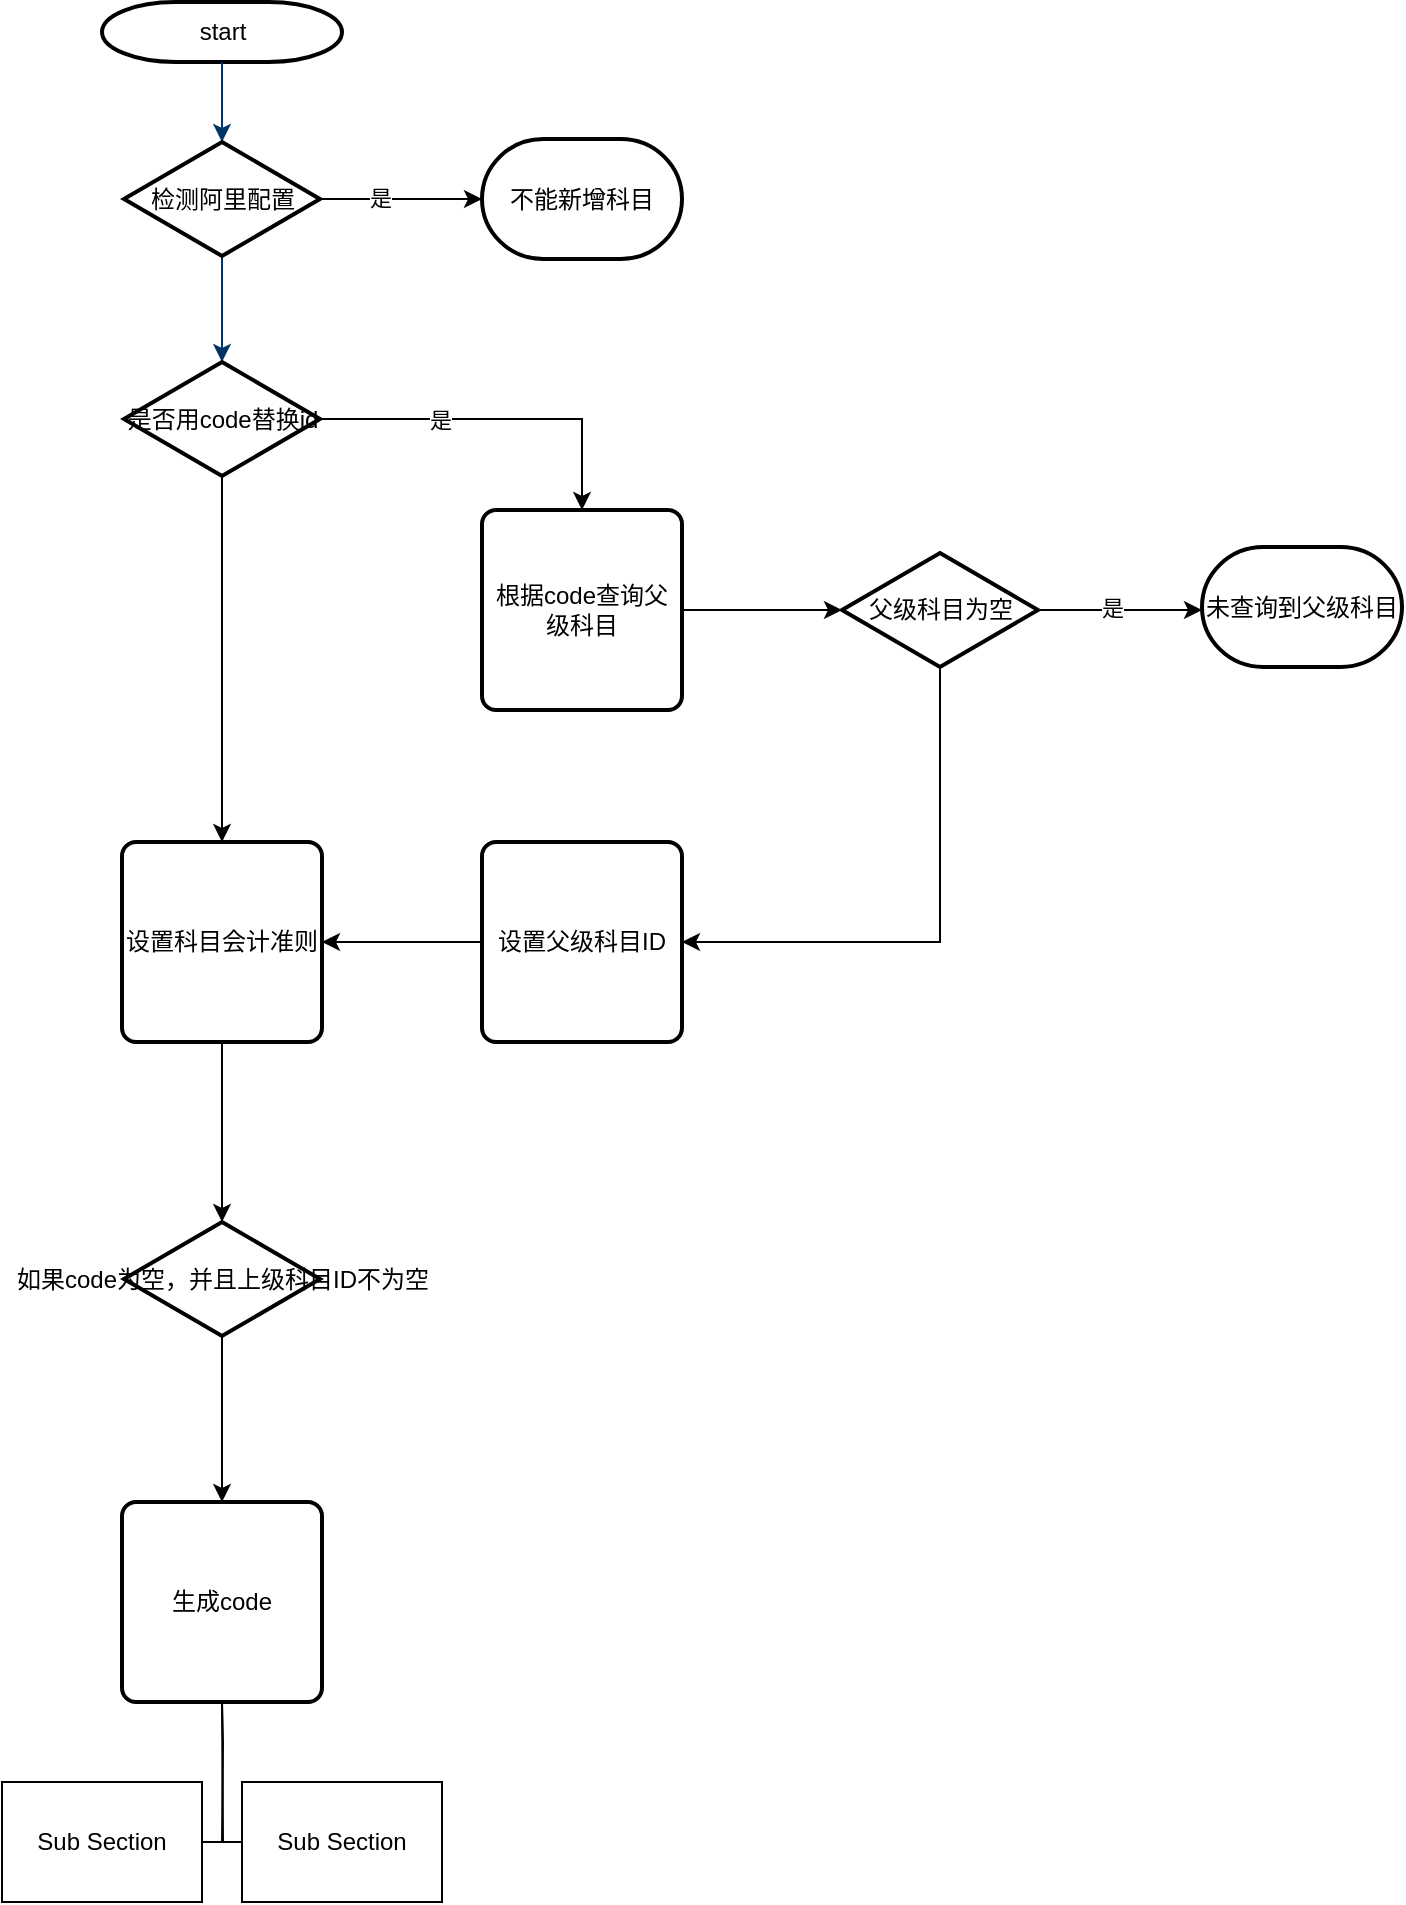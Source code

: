 <mxfile version="24.4.4" type="github">
  <diagram id="6a731a19-8d31-9384-78a2-239565b7b9f0" name="Page-1">
    <mxGraphModel dx="1026" dy="566" grid="1" gridSize="10" guides="1" tooltips="1" connect="1" arrows="1" fold="1" page="1" pageScale="1" pageWidth="4681" pageHeight="3300" background="none" math="0" shadow="0">
      <root>
        <mxCell id="0" />
        <mxCell id="1" parent="0" />
        <mxCell id="2" value="start" style="shape=mxgraph.flowchart.terminator;strokeWidth=2;gradientColor=none;gradientDirection=north;fontStyle=0;html=1;" parent="1" vertex="1">
          <mxGeometry x="260" y="60" width="120" height="30" as="geometry" />
        </mxCell>
        <mxCell id="7" style="fontStyle=1;strokeColor=#003366;strokeWidth=1;html=1;entryX=0.5;entryY=0;entryDx=0;entryDy=0;entryPerimeter=0;" parent="1" source="2" target="C7ivXrBSGmsxVoR6yv0a-55" edge="1">
          <mxGeometry relative="1" as="geometry">
            <mxPoint x="515.5" y="134.361" as="targetPoint" />
          </mxGeometry>
        </mxCell>
        <mxCell id="8" style="fontStyle=1;strokeColor=#003366;strokeWidth=1;html=1;" parent="1" edge="1">
          <mxGeometry relative="1" as="geometry">
            <mxPoint x="320" y="186.995" as="sourcePoint" />
            <mxPoint x="320" y="240" as="targetPoint" />
          </mxGeometry>
        </mxCell>
        <mxCell id="C7ivXrBSGmsxVoR6yv0a-55" value="&lt;div&gt;检测阿里配置&lt;/div&gt;" style="shape=mxgraph.flowchart.decision;strokeWidth=2;gradientColor=none;gradientDirection=north;fontStyle=0;html=1;" vertex="1" parent="1">
          <mxGeometry x="271" y="130" width="98" height="57" as="geometry" />
        </mxCell>
        <mxCell id="C7ivXrBSGmsxVoR6yv0a-57" value="不能新增科目" style="strokeWidth=2;html=1;shape=mxgraph.flowchart.terminator;whiteSpace=wrap;" vertex="1" parent="1">
          <mxGeometry x="450" y="128.5" width="100" height="60" as="geometry" />
        </mxCell>
        <mxCell id="C7ivXrBSGmsxVoR6yv0a-58" style="edgeStyle=orthogonalEdgeStyle;rounded=0;orthogonalLoop=1;jettySize=auto;html=1;exitX=1;exitY=0.5;exitDx=0;exitDy=0;exitPerimeter=0;entryX=0;entryY=0.5;entryDx=0;entryDy=0;entryPerimeter=0;" edge="1" parent="1" source="C7ivXrBSGmsxVoR6yv0a-55" target="C7ivXrBSGmsxVoR6yv0a-57">
          <mxGeometry relative="1" as="geometry" />
        </mxCell>
        <mxCell id="C7ivXrBSGmsxVoR6yv0a-59" value="是" style="edgeLabel;html=1;align=center;verticalAlign=middle;resizable=0;points=[];" vertex="1" connectable="0" parent="C7ivXrBSGmsxVoR6yv0a-58">
          <mxGeometry x="-0.259" y="2" relative="1" as="geometry">
            <mxPoint y="1" as="offset" />
          </mxGeometry>
        </mxCell>
        <mxCell id="C7ivXrBSGmsxVoR6yv0a-63" style="edgeStyle=orthogonalEdgeStyle;rounded=0;orthogonalLoop=1;jettySize=auto;html=1;exitX=1;exitY=0.5;exitDx=0;exitDy=0;exitPerimeter=0;entryX=0.5;entryY=0;entryDx=0;entryDy=0;" edge="1" parent="1" source="C7ivXrBSGmsxVoR6yv0a-61" target="C7ivXrBSGmsxVoR6yv0a-62">
          <mxGeometry relative="1" as="geometry" />
        </mxCell>
        <mxCell id="C7ivXrBSGmsxVoR6yv0a-74" value="是" style="edgeLabel;html=1;align=center;verticalAlign=middle;resizable=0;points=[];" vertex="1" connectable="0" parent="C7ivXrBSGmsxVoR6yv0a-63">
          <mxGeometry x="-0.32" y="1" relative="1" as="geometry">
            <mxPoint y="1" as="offset" />
          </mxGeometry>
        </mxCell>
        <mxCell id="C7ivXrBSGmsxVoR6yv0a-79" style="edgeStyle=orthogonalEdgeStyle;rounded=0;orthogonalLoop=1;jettySize=auto;html=1;exitX=0.5;exitY=1;exitDx=0;exitDy=0;exitPerimeter=0;entryX=0.5;entryY=0;entryDx=0;entryDy=0;" edge="1" parent="1" source="C7ivXrBSGmsxVoR6yv0a-61" target="C7ivXrBSGmsxVoR6yv0a-78">
          <mxGeometry relative="1" as="geometry" />
        </mxCell>
        <mxCell id="C7ivXrBSGmsxVoR6yv0a-61" value="&lt;div&gt;是否用code替换id&lt;/div&gt;" style="shape=mxgraph.flowchart.decision;strokeWidth=2;gradientColor=none;gradientDirection=north;fontStyle=0;html=1;" vertex="1" parent="1">
          <mxGeometry x="271" y="240" width="98" height="57" as="geometry" />
        </mxCell>
        <mxCell id="C7ivXrBSGmsxVoR6yv0a-62" value="根据code查询父级科目" style="rounded=1;whiteSpace=wrap;html=1;absoluteArcSize=1;arcSize=14;strokeWidth=2;" vertex="1" parent="1">
          <mxGeometry x="450" y="314" width="100" height="100" as="geometry" />
        </mxCell>
        <mxCell id="C7ivXrBSGmsxVoR6yv0a-68" style="edgeStyle=orthogonalEdgeStyle;rounded=0;orthogonalLoop=1;jettySize=auto;html=1;exitX=1;exitY=0.5;exitDx=0;exitDy=0;exitPerimeter=0;" edge="1" parent="1" source="C7ivXrBSGmsxVoR6yv0a-66">
          <mxGeometry relative="1" as="geometry">
            <mxPoint x="810" y="364" as="targetPoint" />
          </mxGeometry>
        </mxCell>
        <mxCell id="C7ivXrBSGmsxVoR6yv0a-69" value="是" style="edgeLabel;html=1;align=center;verticalAlign=middle;resizable=0;points=[];" vertex="1" connectable="0" parent="C7ivXrBSGmsxVoR6yv0a-68">
          <mxGeometry x="-0.103" y="1" relative="1" as="geometry">
            <mxPoint as="offset" />
          </mxGeometry>
        </mxCell>
        <mxCell id="C7ivXrBSGmsxVoR6yv0a-72" style="edgeStyle=orthogonalEdgeStyle;rounded=0;orthogonalLoop=1;jettySize=auto;html=1;exitX=0.5;exitY=1;exitDx=0;exitDy=0;exitPerimeter=0;entryX=1;entryY=0.5;entryDx=0;entryDy=0;" edge="1" parent="1" source="C7ivXrBSGmsxVoR6yv0a-66" target="C7ivXrBSGmsxVoR6yv0a-71">
          <mxGeometry relative="1" as="geometry" />
        </mxCell>
        <mxCell id="C7ivXrBSGmsxVoR6yv0a-66" value="父级科目为空" style="shape=mxgraph.flowchart.decision;strokeWidth=2;gradientColor=none;gradientDirection=north;fontStyle=0;html=1;" vertex="1" parent="1">
          <mxGeometry x="630" y="335.5" width="98" height="57" as="geometry" />
        </mxCell>
        <mxCell id="C7ivXrBSGmsxVoR6yv0a-67" style="edgeStyle=orthogonalEdgeStyle;rounded=0;orthogonalLoop=1;jettySize=auto;html=1;exitX=1;exitY=0.5;exitDx=0;exitDy=0;entryX=0;entryY=0.5;entryDx=0;entryDy=0;entryPerimeter=0;" edge="1" parent="1" source="C7ivXrBSGmsxVoR6yv0a-62" target="C7ivXrBSGmsxVoR6yv0a-66">
          <mxGeometry relative="1" as="geometry" />
        </mxCell>
        <mxCell id="C7ivXrBSGmsxVoR6yv0a-70" value="未查询到父级科目" style="strokeWidth=2;html=1;shape=mxgraph.flowchart.terminator;whiteSpace=wrap;" vertex="1" parent="1">
          <mxGeometry x="810" y="332.5" width="100" height="60" as="geometry" />
        </mxCell>
        <mxCell id="C7ivXrBSGmsxVoR6yv0a-85" style="edgeStyle=orthogonalEdgeStyle;rounded=0;orthogonalLoop=1;jettySize=auto;html=1;exitX=0;exitY=0.5;exitDx=0;exitDy=0;entryX=1;entryY=0.5;entryDx=0;entryDy=0;" edge="1" parent="1" source="C7ivXrBSGmsxVoR6yv0a-71" target="C7ivXrBSGmsxVoR6yv0a-78">
          <mxGeometry relative="1" as="geometry" />
        </mxCell>
        <mxCell id="C7ivXrBSGmsxVoR6yv0a-71" value="设置父级科目ID" style="rounded=1;whiteSpace=wrap;html=1;absoluteArcSize=1;arcSize=14;strokeWidth=2;" vertex="1" parent="1">
          <mxGeometry x="450" y="480" width="100" height="100" as="geometry" />
        </mxCell>
        <mxCell id="C7ivXrBSGmsxVoR6yv0a-78" value="设置科目会计准则" style="rounded=1;whiteSpace=wrap;html=1;absoluteArcSize=1;arcSize=14;strokeWidth=2;" vertex="1" parent="1">
          <mxGeometry x="270" y="480" width="100" height="100" as="geometry" />
        </mxCell>
        <mxCell id="C7ivXrBSGmsxVoR6yv0a-84" style="edgeStyle=orthogonalEdgeStyle;rounded=0;orthogonalLoop=1;jettySize=auto;html=1;exitX=0.5;exitY=1;exitDx=0;exitDy=0;exitPerimeter=0;entryX=0.5;entryY=0;entryDx=0;entryDy=0;" edge="1" parent="1" source="C7ivXrBSGmsxVoR6yv0a-81" target="C7ivXrBSGmsxVoR6yv0a-83">
          <mxGeometry relative="1" as="geometry" />
        </mxCell>
        <mxCell id="C7ivXrBSGmsxVoR6yv0a-81" value="如果code为空，并且上级科目ID不为空" style="shape=mxgraph.flowchart.decision;strokeWidth=2;gradientColor=none;gradientDirection=north;fontStyle=0;html=1;" vertex="1" parent="1">
          <mxGeometry x="271" y="670" width="98" height="57" as="geometry" />
        </mxCell>
        <mxCell id="C7ivXrBSGmsxVoR6yv0a-82" style="edgeStyle=orthogonalEdgeStyle;rounded=0;orthogonalLoop=1;jettySize=auto;html=1;exitX=0.5;exitY=1;exitDx=0;exitDy=0;entryX=0.5;entryY=0;entryDx=0;entryDy=0;entryPerimeter=0;" edge="1" parent="1" source="C7ivXrBSGmsxVoR6yv0a-78" target="C7ivXrBSGmsxVoR6yv0a-81">
          <mxGeometry relative="1" as="geometry" />
        </mxCell>
        <mxCell id="C7ivXrBSGmsxVoR6yv0a-83" value="生成code" style="rounded=1;whiteSpace=wrap;html=1;absoluteArcSize=1;arcSize=14;strokeWidth=2;" vertex="1" parent="1">
          <mxGeometry x="270" y="810" width="100" height="100" as="geometry" />
        </mxCell>
        <mxCell id="C7ivXrBSGmsxVoR6yv0a-86" value="" style="edgeStyle=orthogonalEdgeStyle;sourcePerimeterSpacing=0;targetPerimeterSpacing=0;startArrow=none;endArrow=none;rounded=0;targetPortConstraint=eastwest;sourcePortConstraint=northsouth;curved=0;rounded=0;" edge="1" target="C7ivXrBSGmsxVoR6yv0a-88" parent="1">
          <mxGeometry relative="1" as="geometry">
            <mxPoint x="320" y="910" as="sourcePoint" />
          </mxGeometry>
        </mxCell>
        <mxCell id="C7ivXrBSGmsxVoR6yv0a-87" value="" style="edgeStyle=orthogonalEdgeStyle;sourcePerimeterSpacing=0;targetPerimeterSpacing=0;startArrow=none;endArrow=none;rounded=0;targetPortConstraint=eastwest;sourcePortConstraint=northsouth;curved=0;rounded=0;" edge="1" target="C7ivXrBSGmsxVoR6yv0a-89" parent="1">
          <mxGeometry relative="1" as="geometry">
            <mxPoint x="320" y="910" as="sourcePoint" />
          </mxGeometry>
        </mxCell>
        <mxCell id="C7ivXrBSGmsxVoR6yv0a-88" value="Sub Section" style="whiteSpace=wrap;html=1;align=center;verticalAlign=middle;treeFolding=1;treeMoving=1;" vertex="1" parent="1">
          <mxGeometry x="210" y="950" width="100" height="60" as="geometry" />
        </mxCell>
        <mxCell id="C7ivXrBSGmsxVoR6yv0a-89" value="Sub Section" style="whiteSpace=wrap;html=1;align=center;verticalAlign=middle;treeFolding=1;treeMoving=1;" vertex="1" parent="1">
          <mxGeometry x="330" y="950" width="100" height="60" as="geometry" />
        </mxCell>
      </root>
    </mxGraphModel>
  </diagram>
</mxfile>
